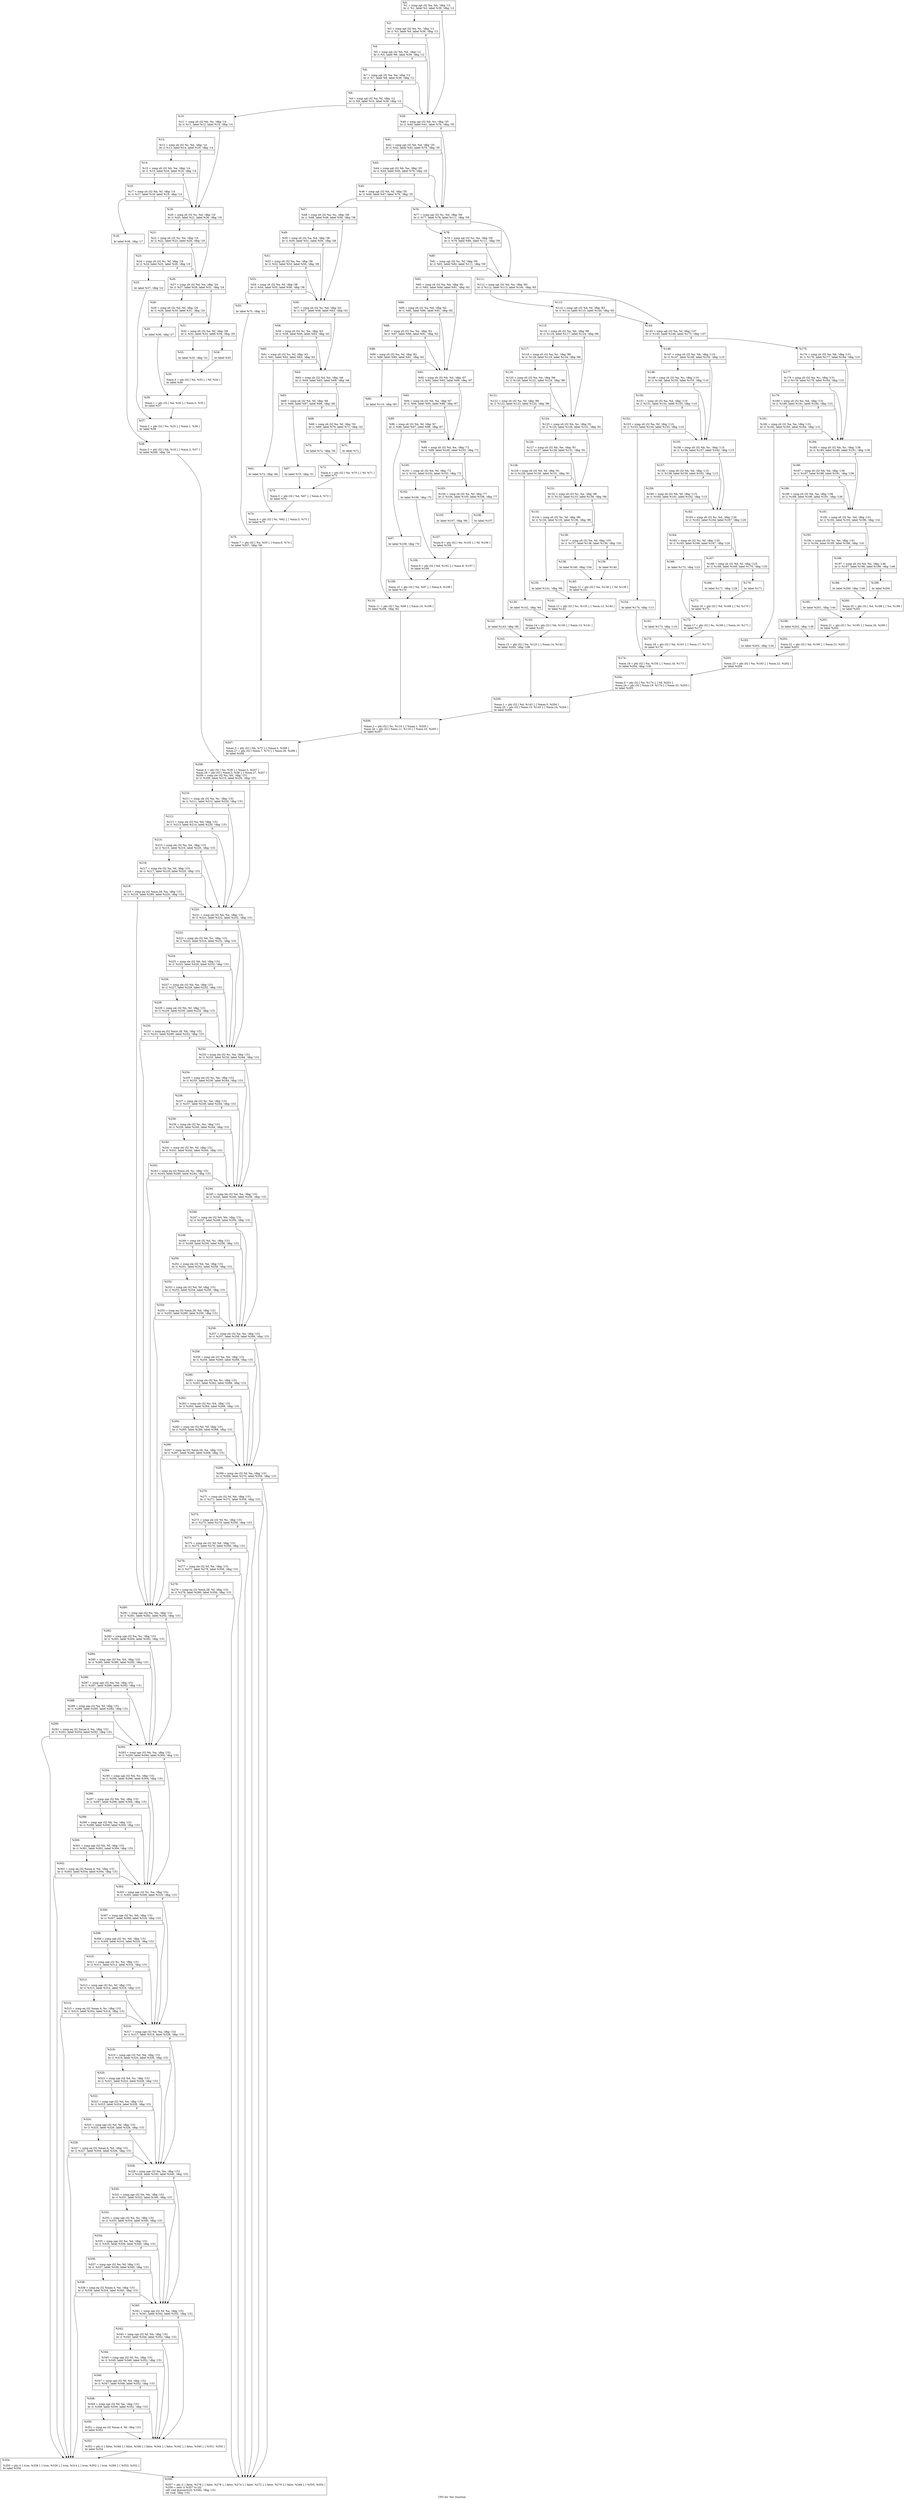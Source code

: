 digraph "CFG for 'foo' function" {
	label="CFG for 'foo' function";

	Node0x7faf7140d510 [shape=record,label="{%0:\l  %1 = icmp sgt i32 %a, %b, !dbg !12\l  br i1 %1, label %2, label %39, !dbg !12\l|{<s0>T|<s1>F}}"];
	Node0x7faf7140d510:s0 -> Node0x7faf7140ce20;
	Node0x7faf7140d510:s1 -> Node0x7faf7140ce70;
	Node0x7faf7140ce20 [shape=record,label="{%2:\l\l  %3 = icmp sgt i32 %a, %c, !dbg !12\l  br i1 %3, label %4, label %39, !dbg !12\l|{<s0>T|<s1>F}}"];
	Node0x7faf7140ce20:s0 -> Node0x7faf714088c0;
	Node0x7faf7140ce20:s1 -> Node0x7faf7140ce70;
	Node0x7faf714088c0 [shape=record,label="{%4:\l\l  %5 = icmp sgt i32 %b, %d, !dbg !12\l  br i1 %5, label %6, label %39, !dbg !12\l|{<s0>T|<s1>F}}"];
	Node0x7faf714088c0:s0 -> Node0x7faf7140cd10;
	Node0x7faf714088c0:s1 -> Node0x7faf7140ce70;
	Node0x7faf7140cd10 [shape=record,label="{%6:\l\l  %7 = icmp sgt i32 %a, %e, !dbg !12\l  br i1 %7, label %8, label %39, !dbg !12\l|{<s0>T|<s1>F}}"];
	Node0x7faf7140cd10:s0 -> Node0x7faf71408eb0;
	Node0x7faf7140cd10:s1 -> Node0x7faf7140ce70;
	Node0x7faf71408eb0 [shape=record,label="{%8:\l\l  %9 = icmp sgt i32 %a, %f, !dbg !12\l  br i1 %9, label %10, label %39, !dbg !12\l|{<s0>T|<s1>F}}"];
	Node0x7faf71408eb0:s0 -> Node0x7faf71409110;
	Node0x7faf71408eb0:s1 -> Node0x7faf7140ce70;
	Node0x7faf71409110 [shape=record,label="{%10:\l\l  %11 = icmp slt i32 %b, %c, !dbg !14\l  br i1 %11, label %12, label %19, !dbg !14\l|{<s0>T|<s1>F}}"];
	Node0x7faf71409110:s0 -> Node0x7faf714094b0;
	Node0x7faf71409110:s1 -> Node0x7faf71409540;
	Node0x7faf714094b0 [shape=record,label="{%12:\l\l  %13 = icmp slt i32 %c, %d, !dbg !14\l  br i1 %13, label %14, label %19, !dbg !14\l|{<s0>T|<s1>F}}"];
	Node0x7faf714094b0:s0 -> Node0x7faf71409900;
	Node0x7faf714094b0:s1 -> Node0x7faf71409540;
	Node0x7faf71409900 [shape=record,label="{%14:\l\l  %15 = icmp slt i32 %b, %e, !dbg !14\l  br i1 %15, label %16, label %19, !dbg !14\l|{<s0>T|<s1>F}}"];
	Node0x7faf71409900:s0 -> Node0x7faf71409ba0;
	Node0x7faf71409900:s1 -> Node0x7faf71409540;
	Node0x7faf71409ba0 [shape=record,label="{%16:\l\l  %17 = icmp slt i32 %b, %f, !dbg !14\l  br i1 %17, label %18, label %19, !dbg !14\l|{<s0>T|<s1>F}}"];
	Node0x7faf71409ba0:s0 -> Node0x7faf71409e40;
	Node0x7faf71409ba0:s1 -> Node0x7faf71409540;
	Node0x7faf71409e40 [shape=record,label="{%18:\l\l  br label %38, !dbg !17\l}"];
	Node0x7faf71409e40 -> Node0x7faf7140a070;
	Node0x7faf71409540 [shape=record,label="{%19:\l\l  %20 = icmp slt i32 %c, %d, !dbg !19\l  br i1 %20, label %21, label %26, !dbg !19\l|{<s0>T|<s1>F}}"];
	Node0x7faf71409540:s0 -> Node0x7faf7140a2e0;
	Node0x7faf71409540:s1 -> Node0x7faf7140a370;
	Node0x7faf7140a2e0 [shape=record,label="{%21:\l\l  %22 = icmp slt i32 %c, %e, !dbg !19\l  br i1 %22, label %23, label %26, !dbg !19\l|{<s0>T|<s1>F}}"];
	Node0x7faf7140a2e0:s0 -> Node0x7faf7140a610;
	Node0x7faf7140a2e0:s1 -> Node0x7faf7140a370;
	Node0x7faf7140a610 [shape=record,label="{%23:\l\l  %24 = icmp slt i32 %c, %f, !dbg !19\l  br i1 %24, label %25, label %26, !dbg !19\l|{<s0>T|<s1>F}}"];
	Node0x7faf7140a610:s0 -> Node0x7faf7140a8b0;
	Node0x7faf7140a610:s1 -> Node0x7faf7140a370;
	Node0x7faf7140a8b0 [shape=record,label="{%25:\l\l  br label %37, !dbg !22\l}"];
	Node0x7faf7140a8b0 -> Node0x7faf7140aae0;
	Node0x7faf7140a370 [shape=record,label="{%26:\l\l  %27 = icmp slt i32 %d, %e, !dbg !24\l  br i1 %27, label %28, label %31, !dbg !24\l|{<s0>T|<s1>F}}"];
	Node0x7faf7140a370:s0 -> Node0x7faf7140ad30;
	Node0x7faf7140a370:s1 -> Node0x7faf7140adc0;
	Node0x7faf7140ad30 [shape=record,label="{%28:\l\l  %29 = icmp slt i32 %d, %f, !dbg !24\l  br i1 %29, label %30, label %31, !dbg !24\l|{<s0>T|<s1>F}}"];
	Node0x7faf7140ad30:s0 -> Node0x7faf71409800;
	Node0x7faf7140ad30:s1 -> Node0x7faf7140adc0;
	Node0x7faf71409800 [shape=record,label="{%30:\l\l  br label %36, !dbg !27\l}"];
	Node0x7faf71409800 -> Node0x7faf7140b090;
	Node0x7faf7140adc0 [shape=record,label="{%31:\l\l  %32 = icmp slt i32 %e, %f, !dbg !29\l  br i1 %32, label %33, label %34, !dbg !29\l|{<s0>T|<s1>F}}"];
	Node0x7faf7140adc0:s0 -> Node0x7faf7140b300;
	Node0x7faf7140adc0:s1 -> Node0x7faf7140b390;
	Node0x7faf7140b300 [shape=record,label="{%33:\l\l  br label %35, !dbg !32\l}"];
	Node0x7faf7140b300 -> Node0x7faf7140b5c0;
	Node0x7faf7140b390 [shape=record,label="{%34:\l\l  br label %35\l}"];
	Node0x7faf7140b390 -> Node0x7faf7140b5c0;
	Node0x7faf7140b5c0 [shape=record,label="{%35:\l\l  %min.0 = phi i32 [ %e, %33 ], [ %f, %34 ]\l  br label %36\l}"];
	Node0x7faf7140b5c0 -> Node0x7faf7140b090;
	Node0x7faf7140b090 [shape=record,label="{%36:\l\l  %min.1 = phi i32 [ %d, %30 ], [ %min.0, %35 ]\l  br label %37\l}"];
	Node0x7faf7140b090 -> Node0x7faf7140aae0;
	Node0x7faf7140aae0 [shape=record,label="{%37:\l\l  %min.2 = phi i32 [ %c, %25 ], [ %min.1, %36 ]\l  br label %38\l}"];
	Node0x7faf7140aae0 -> Node0x7faf7140a070;
	Node0x7faf7140a070 [shape=record,label="{%38:\l\l  %min.3 = phi i32 [ %b, %18 ], [ %min.2, %37 ]\l  br label %208, !dbg !34\l}"];
	Node0x7faf7140a070 -> Node0x7faf7140b960;
	Node0x7faf7140ce70 [shape=record,label="{%39:\l\l  %40 = icmp sgt i32 %b, %c, !dbg !35\l  br i1 %40, label %41, label %76, !dbg !35\l|{<s0>T|<s1>F}}"];
	Node0x7faf7140ce70:s0 -> Node0x7faf7140bb90;
	Node0x7faf7140ce70:s1 -> Node0x7faf7140bbe0;
	Node0x7faf7140bb90 [shape=record,label="{%41:\l\l  %42 = icmp sgt i32 %b, %d, !dbg !35\l  br i1 %42, label %43, label %76, !dbg !35\l|{<s0>T|<s1>F}}"];
	Node0x7faf7140bb90:s0 -> Node0x7faf7140e7a0;
	Node0x7faf7140bb90:s1 -> Node0x7faf7140bbe0;
	Node0x7faf7140e7a0 [shape=record,label="{%43:\l\l  %44 = icmp sgt i32 %b, %e, !dbg !35\l  br i1 %44, label %45, label %76, !dbg !35\l|{<s0>T|<s1>F}}"];
	Node0x7faf7140e7a0:s0 -> Node0x7faf7140ea00;
	Node0x7faf7140e7a0:s1 -> Node0x7faf7140bbe0;
	Node0x7faf7140ea00 [shape=record,label="{%45:\l\l  %46 = icmp sgt i32 %b, %f, !dbg !35\l  br i1 %46, label %47, label %76, !dbg !35\l|{<s0>T|<s1>F}}"];
	Node0x7faf7140ea00:s0 -> Node0x7faf7140ec70;
	Node0x7faf7140ea00:s1 -> Node0x7faf7140bbe0;
	Node0x7faf7140ec70 [shape=record,label="{%47:\l\l  %48 = icmp slt i32 %a, %c, !dbg !38\l  br i1 %48, label %49, label %56, !dbg !38\l|{<s0>T|<s1>F}}"];
	Node0x7faf7140ec70:s0 -> Node0x7faf7140f010;
	Node0x7faf7140ec70:s1 -> Node0x7faf7140f0a0;
	Node0x7faf7140f010 [shape=record,label="{%49:\l\l  %50 = icmp slt i32 %a, %d, !dbg !38\l  br i1 %50, label %51, label %56, !dbg !38\l|{<s0>T|<s1>F}}"];
	Node0x7faf7140f010:s0 -> Node0x7faf7140f360;
	Node0x7faf7140f010:s1 -> Node0x7faf7140f0a0;
	Node0x7faf7140f360 [shape=record,label="{%51:\l\l  %52 = icmp slt i32 %a, %e, !dbg !38\l  br i1 %52, label %53, label %56, !dbg !38\l|{<s0>T|<s1>F}}"];
	Node0x7faf7140f360:s0 -> Node0x7faf7140f600;
	Node0x7faf7140f360:s1 -> Node0x7faf7140f0a0;
	Node0x7faf7140f600 [shape=record,label="{%53:\l\l  %54 = icmp slt i32 %a, %f, !dbg !38\l  br i1 %54, label %55, label %56, !dbg !38\l|{<s0>T|<s1>F}}"];
	Node0x7faf7140f600:s0 -> Node0x7faf7140f8a0;
	Node0x7faf7140f600:s1 -> Node0x7faf7140f0a0;
	Node0x7faf7140f8a0 [shape=record,label="{%55:\l\l  br label %75, !dbg !41\l}"];
	Node0x7faf7140f8a0 -> Node0x7faf7140fad0;
	Node0x7faf7140f0a0 [shape=record,label="{%56:\l\l  %57 = icmp slt i32 %c, %d, !dbg !43\l  br i1 %57, label %58, label %63, !dbg !43\l|{<s0>T|<s1>F}}"];
	Node0x7faf7140f0a0:s0 -> Node0x7faf7140fd40;
	Node0x7faf7140f0a0:s1 -> Node0x7faf7140fdd0;
	Node0x7faf7140fd40 [shape=record,label="{%58:\l\l  %59 = icmp slt i32 %c, %e, !dbg !43\l  br i1 %59, label %60, label %63, !dbg !43\l|{<s0>T|<s1>F}}"];
	Node0x7faf7140fd40:s0 -> Node0x7faf71410070;
	Node0x7faf7140fd40:s1 -> Node0x7faf7140fdd0;
	Node0x7faf71410070 [shape=record,label="{%60:\l\l  %61 = icmp slt i32 %c, %f, !dbg !43\l  br i1 %61, label %62, label %63, !dbg !43\l|{<s0>T|<s1>F}}"];
	Node0x7faf71410070:s0 -> Node0x7faf71410310;
	Node0x7faf71410070:s1 -> Node0x7faf7140fdd0;
	Node0x7faf71410310 [shape=record,label="{%62:\l\l  br label %74, !dbg !46\l}"];
	Node0x7faf71410310 -> Node0x7faf71410540;
	Node0x7faf7140fdd0 [shape=record,label="{%63:\l\l  %64 = icmp slt i32 %d, %e, !dbg !48\l  br i1 %64, label %65, label %68, !dbg !48\l|{<s0>T|<s1>F}}"];
	Node0x7faf7140fdd0:s0 -> Node0x7faf71410790;
	Node0x7faf7140fdd0:s1 -> Node0x7faf71410820;
	Node0x7faf71410790 [shape=record,label="{%65:\l\l  %66 = icmp slt i32 %d, %f, !dbg !48\l  br i1 %66, label %67, label %68, !dbg !48\l|{<s0>T|<s1>F}}"];
	Node0x7faf71410790:s0 -> Node0x7faf71410ac0;
	Node0x7faf71410790:s1 -> Node0x7faf71410820;
	Node0x7faf71410ac0 [shape=record,label="{%67:\l\l  br label %73, !dbg !51\l}"];
	Node0x7faf71410ac0 -> Node0x7faf71410cf0;
	Node0x7faf71410820 [shape=record,label="{%68:\l\l  %69 = icmp slt i32 %e, %f, !dbg !53\l  br i1 %69, label %70, label %71, !dbg !53\l|{<s0>T|<s1>F}}"];
	Node0x7faf71410820:s0 -> Node0x7faf71410f60;
	Node0x7faf71410820:s1 -> Node0x7faf71410ff0;
	Node0x7faf71410f60 [shape=record,label="{%70:\l\l  br label %72, !dbg !56\l}"];
	Node0x7faf71410f60 -> Node0x7faf71411220;
	Node0x7faf71410ff0 [shape=record,label="{%71:\l\l  br label %72\l}"];
	Node0x7faf71410ff0 -> Node0x7faf71411220;
	Node0x7faf71411220 [shape=record,label="{%72:\l\l  %min.4 = phi i32 [ %e, %70 ], [ %f, %71 ]\l  br label %73\l}"];
	Node0x7faf71411220 -> Node0x7faf71410cf0;
	Node0x7faf71410cf0 [shape=record,label="{%73:\l\l  %min.5 = phi i32 [ %d, %67 ], [ %min.4, %72 ]\l  br label %74\l}"];
	Node0x7faf71410cf0 -> Node0x7faf71410540;
	Node0x7faf71410540 [shape=record,label="{%74:\l\l  %min.6 = phi i32 [ %c, %62 ], [ %min.5, %73 ]\l  br label %75\l}"];
	Node0x7faf71410540 -> Node0x7faf7140fad0;
	Node0x7faf7140fad0 [shape=record,label="{%75:\l\l  %min.7 = phi i32 [ %a, %55 ], [ %min.6, %74 ]\l  br label %207, !dbg !58\l}"];
	Node0x7faf7140fad0 -> Node0x7faf714115c0;
	Node0x7faf7140bbe0 [shape=record,label="{%76:\l\l  %77 = icmp sgt i32 %c, %d, !dbg !59\l  br i1 %77, label %78, label %111, !dbg !59\l|{<s0>T|<s1>F}}"];
	Node0x7faf7140bbe0:s0 -> Node0x7faf714117f0;
	Node0x7faf7140bbe0:s1 -> Node0x7faf71411840;
	Node0x7faf714117f0 [shape=record,label="{%78:\l\l  %79 = icmp sgt i32 %c, %e, !dbg !59\l  br i1 %79, label %80, label %111, !dbg !59\l|{<s0>T|<s1>F}}"];
	Node0x7faf714117f0:s0 -> Node0x7faf71411aa0;
	Node0x7faf714117f0:s1 -> Node0x7faf71411840;
	Node0x7faf71411aa0 [shape=record,label="{%80:\l\l  %81 = icmp sgt i32 %c, %f, !dbg !59\l  br i1 %81, label %82, label %111, !dbg !59\l|{<s0>T|<s1>F}}"];
	Node0x7faf71411aa0:s0 -> Node0x7faf71411d00;
	Node0x7faf71411aa0:s1 -> Node0x7faf71411840;
	Node0x7faf71411d00 [shape=record,label="{%82:\l\l  %83 = icmp slt i32 %a, %b, !dbg !62\l  br i1 %83, label %84, label %91, !dbg !62\l|{<s0>T|<s1>F}}"];
	Node0x7faf71411d00:s0 -> Node0x7faf714120a0;
	Node0x7faf71411d00:s1 -> Node0x7faf71412130;
	Node0x7faf714120a0 [shape=record,label="{%84:\l\l  %85 = icmp slt i32 %a, %d, !dbg !62\l  br i1 %85, label %86, label %91, !dbg !62\l|{<s0>T|<s1>F}}"];
	Node0x7faf714120a0:s0 -> Node0x7faf714123e0;
	Node0x7faf714120a0:s1 -> Node0x7faf71412130;
	Node0x7faf714123e0 [shape=record,label="{%86:\l\l  %87 = icmp slt i32 %a, %e, !dbg !62\l  br i1 %87, label %88, label %91, !dbg !62\l|{<s0>T|<s1>F}}"];
	Node0x7faf714123e0:s0 -> Node0x7faf71412680;
	Node0x7faf714123e0:s1 -> Node0x7faf71412130;
	Node0x7faf71412680 [shape=record,label="{%88:\l\l  %89 = icmp slt i32 %a, %f, !dbg !62\l  br i1 %89, label %90, label %91, !dbg !62\l|{<s0>T|<s1>F}}"];
	Node0x7faf71412680:s0 -> Node0x7faf71412920;
	Node0x7faf71412680:s1 -> Node0x7faf71412130;
	Node0x7faf71412920 [shape=record,label="{%90:\l\l  br label %110, !dbg !65\l}"];
	Node0x7faf71412920 -> Node0x7faf71412b50;
	Node0x7faf71412130 [shape=record,label="{%91:\l\l  %92 = icmp slt i32 %b, %d, !dbg !67\l  br i1 %92, label %93, label %98, !dbg !67\l|{<s0>T|<s1>F}}"];
	Node0x7faf71412130:s0 -> Node0x7faf71412dc0;
	Node0x7faf71412130:s1 -> Node0x7faf71412e50;
	Node0x7faf71412dc0 [shape=record,label="{%93:\l\l  %94 = icmp slt i32 %b, %e, !dbg !67\l  br i1 %94, label %95, label %98, !dbg !67\l|{<s0>T|<s1>F}}"];
	Node0x7faf71412dc0:s0 -> Node0x7faf714130f0;
	Node0x7faf71412dc0:s1 -> Node0x7faf71412e50;
	Node0x7faf714130f0 [shape=record,label="{%95:\l\l  %96 = icmp slt i32 %b, %f, !dbg !67\l  br i1 %96, label %97, label %98, !dbg !67\l|{<s0>T|<s1>F}}"];
	Node0x7faf714130f0:s0 -> Node0x7faf71413390;
	Node0x7faf714130f0:s1 -> Node0x7faf71412e50;
	Node0x7faf71413390 [shape=record,label="{%97:\l\l  br label %109, !dbg !70\l}"];
	Node0x7faf71413390 -> Node0x7faf714135c0;
	Node0x7faf71412e50 [shape=record,label="{%98:\l\l  %99 = icmp slt i32 %d, %e, !dbg !72\l  br i1 %99, label %100, label %103, !dbg !72\l|{<s0>T|<s1>F}}"];
	Node0x7faf71412e50:s0 -> Node0x7faf71413810;
	Node0x7faf71412e50:s1 -> Node0x7faf714138a0;
	Node0x7faf71413810 [shape=record,label="{%100:\l\l  %101 = icmp slt i32 %d, %f, !dbg !72\l  br i1 %101, label %102, label %103, !dbg !72\l|{<s0>T|<s1>F}}"];
	Node0x7faf71413810:s0 -> Node0x7faf71413b40;
	Node0x7faf71413810:s1 -> Node0x7faf714138a0;
	Node0x7faf71413b40 [shape=record,label="{%102:\l\l  br label %108, !dbg !75\l}"];
	Node0x7faf71413b40 -> Node0x7faf71413d70;
	Node0x7faf714138a0 [shape=record,label="{%103:\l\l  %104 = icmp slt i32 %e, %f, !dbg !77\l  br i1 %104, label %105, label %106, !dbg !77\l|{<s0>T|<s1>F}}"];
	Node0x7faf714138a0:s0 -> Node0x7faf71413fe0;
	Node0x7faf714138a0:s1 -> Node0x7faf71414070;
	Node0x7faf71413fe0 [shape=record,label="{%105:\l\l  br label %107, !dbg !80\l}"];
	Node0x7faf71413fe0 -> Node0x7faf714142a0;
	Node0x7faf71414070 [shape=record,label="{%106:\l\l  br label %107\l}"];
	Node0x7faf71414070 -> Node0x7faf714142a0;
	Node0x7faf714142a0 [shape=record,label="{%107:\l\l  %min.8 = phi i32 [ %e, %105 ], [ %f, %106 ]\l  br label %108\l}"];
	Node0x7faf714142a0 -> Node0x7faf71413d70;
	Node0x7faf71413d70 [shape=record,label="{%108:\l\l  %min.9 = phi i32 [ %d, %102 ], [ %min.8, %107 ]\l  br label %109\l}"];
	Node0x7faf71413d70 -> Node0x7faf714135c0;
	Node0x7faf714135c0 [shape=record,label="{%109:\l\l  %min.10 = phi i32 [ %b, %97 ], [ %min.9, %108 ]\l  br label %110\l}"];
	Node0x7faf714135c0 -> Node0x7faf71412b50;
	Node0x7faf71412b50 [shape=record,label="{%110:\l\l  %min.11 = phi i32 [ %a, %90 ], [ %min.10, %109 ]\l  br label %206, !dbg !82\l}"];
	Node0x7faf71412b50 -> Node0x7faf71414640;
	Node0x7faf71411840 [shape=record,label="{%111:\l\l  %112 = icmp sgt i32 %d, %e, !dbg !83\l  br i1 %112, label %113, label %144, !dbg !83\l|{<s0>T|<s1>F}}"];
	Node0x7faf71411840:s0 -> Node0x7faf71414870;
	Node0x7faf71411840:s1 -> Node0x7faf714148c0;
	Node0x7faf71414870 [shape=record,label="{%113:\l\l  %114 = icmp sgt i32 %d, %f, !dbg !83\l  br i1 %114, label %115, label %144, !dbg !83\l|{<s0>T|<s1>F}}"];
	Node0x7faf71414870:s0 -> Node0x7faf71414b20;
	Node0x7faf71414870:s1 -> Node0x7faf714148c0;
	Node0x7faf71414b20 [shape=record,label="{%115:\l\l  %116 = icmp slt i32 %a, %b, !dbg !86\l  br i1 %116, label %117, label %124, !dbg !86\l|{<s0>T|<s1>F}}"];
	Node0x7faf71414b20:s0 -> Node0x7faf71414e80;
	Node0x7faf71414b20:s1 -> Node0x7faf71414f10;
	Node0x7faf71414e80 [shape=record,label="{%117:\l\l  %118 = icmp slt i32 %a, %c, !dbg !86\l  br i1 %118, label %119, label %124, !dbg !86\l|{<s0>T|<s1>F}}"];
	Node0x7faf71414e80:s0 -> Node0x7faf714151c0;
	Node0x7faf71414e80:s1 -> Node0x7faf71414f10;
	Node0x7faf714151c0 [shape=record,label="{%119:\l\l  %120 = icmp slt i32 %a, %e, !dbg !86\l  br i1 %120, label %121, label %124, !dbg !86\l|{<s0>T|<s1>F}}"];
	Node0x7faf714151c0:s0 -> Node0x7faf71415460;
	Node0x7faf714151c0:s1 -> Node0x7faf71414f10;
	Node0x7faf71415460 [shape=record,label="{%121:\l\l  %122 = icmp slt i32 %a, %f, !dbg !86\l  br i1 %122, label %123, label %124, !dbg !86\l|{<s0>T|<s1>F}}"];
	Node0x7faf71415460:s0 -> Node0x7faf71415700;
	Node0x7faf71415460:s1 -> Node0x7faf71414f10;
	Node0x7faf71415700 [shape=record,label="{%123:\l\l  br label %143, !dbg !89\l}"];
	Node0x7faf71415700 -> Node0x7faf71415930;
	Node0x7faf71414f10 [shape=record,label="{%124:\l\l  %125 = icmp slt i32 %b, %c, !dbg !91\l  br i1 %125, label %126, label %131, !dbg !91\l|{<s0>T|<s1>F}}"];
	Node0x7faf71414f10:s0 -> Node0x7faf71415ba0;
	Node0x7faf71414f10:s1 -> Node0x7faf71415c30;
	Node0x7faf71415ba0 [shape=record,label="{%126:\l\l  %127 = icmp slt i32 %b, %e, !dbg !91\l  br i1 %127, label %128, label %131, !dbg !91\l|{<s0>T|<s1>F}}"];
	Node0x7faf71415ba0:s0 -> Node0x7faf71415ed0;
	Node0x7faf71415ba0:s1 -> Node0x7faf71415c30;
	Node0x7faf71415ed0 [shape=record,label="{%128:\l\l  %129 = icmp slt i32 %b, %f, !dbg !91\l  br i1 %129, label %130, label %131, !dbg !91\l|{<s0>T|<s1>F}}"];
	Node0x7faf71415ed0:s0 -> Node0x7faf71416170;
	Node0x7faf71415ed0:s1 -> Node0x7faf71415c30;
	Node0x7faf71416170 [shape=record,label="{%130:\l\l  br label %142, !dbg !94\l}"];
	Node0x7faf71416170 -> Node0x7faf714163a0;
	Node0x7faf71415c30 [shape=record,label="{%131:\l\l  %132 = icmp slt i32 %c, %e, !dbg !96\l  br i1 %132, label %133, label %136, !dbg !96\l|{<s0>T|<s1>F}}"];
	Node0x7faf71415c30:s0 -> Node0x7faf714165f0;
	Node0x7faf71415c30:s1 -> Node0x7faf71416680;
	Node0x7faf714165f0 [shape=record,label="{%133:\l\l  %134 = icmp slt i32 %c, %f, !dbg !96\l  br i1 %134, label %135, label %136, !dbg !96\l|{<s0>T|<s1>F}}"];
	Node0x7faf714165f0:s0 -> Node0x7faf71416920;
	Node0x7faf714165f0:s1 -> Node0x7faf71416680;
	Node0x7faf71416920 [shape=record,label="{%135:\l\l  br label %141, !dbg !99\l}"];
	Node0x7faf71416920 -> Node0x7faf71416b50;
	Node0x7faf71416680 [shape=record,label="{%136:\l\l  %137 = icmp slt i32 %e, %f, !dbg !101\l  br i1 %137, label %138, label %139, !dbg !101\l|{<s0>T|<s1>F}}"];
	Node0x7faf71416680:s0 -> Node0x7faf71416dc0;
	Node0x7faf71416680:s1 -> Node0x7faf71416e50;
	Node0x7faf71416dc0 [shape=record,label="{%138:\l\l  br label %140, !dbg !104\l}"];
	Node0x7faf71416dc0 -> Node0x7faf71417080;
	Node0x7faf71416e50 [shape=record,label="{%139:\l\l  br label %140\l}"];
	Node0x7faf71416e50 -> Node0x7faf71417080;
	Node0x7faf71417080 [shape=record,label="{%140:\l\l  %min.12 = phi i32 [ %e, %138 ], [ %f, %139 ]\l  br label %141\l}"];
	Node0x7faf71417080 -> Node0x7faf71416b50;
	Node0x7faf71416b50 [shape=record,label="{%141:\l\l  %min.13 = phi i32 [ %c, %135 ], [ %min.12, %140 ]\l  br label %142\l}"];
	Node0x7faf71416b50 -> Node0x7faf714163a0;
	Node0x7faf714163a0 [shape=record,label="{%142:\l\l  %min.14 = phi i32 [ %b, %130 ], [ %min.13, %141 ]\l  br label %143\l}"];
	Node0x7faf714163a0 -> Node0x7faf71415930;
	Node0x7faf71415930 [shape=record,label="{%143:\l\l  %min.15 = phi i32 [ %a, %123 ], [ %min.14, %142 ]\l  br label %205, !dbg !106\l}"];
	Node0x7faf71415930 -> Node0x7faf71417420;
	Node0x7faf714148c0 [shape=record,label="{%144:\l\l  %145 = icmp sgt i32 %e, %f, !dbg !107\l  br i1 %145, label %146, label %175, !dbg !107\l|{<s0>T|<s1>F}}"];
	Node0x7faf714148c0:s0 -> Node0x7faf71417650;
	Node0x7faf714148c0:s1 -> Node0x7faf714176a0;
	Node0x7faf71417650 [shape=record,label="{%146:\l\l  %147 = icmp slt i32 %a, %b, !dbg !110\l  br i1 %147, label %148, label %155, !dbg !110\l|{<s0>T|<s1>F}}"];
	Node0x7faf71417650:s0 -> Node0x7faf71417a00;
	Node0x7faf71417650:s1 -> Node0x7faf71417a50;
	Node0x7faf71417a00 [shape=record,label="{%148:\l\l  %149 = icmp slt i32 %a, %c, !dbg !110\l  br i1 %149, label %150, label %155, !dbg !110\l|{<s0>T|<s1>F}}"];
	Node0x7faf71417a00:s0 -> Node0x7faf71417d00;
	Node0x7faf71417a00:s1 -> Node0x7faf71417a50;
	Node0x7faf71417d00 [shape=record,label="{%150:\l\l  %151 = icmp slt i32 %a, %d, !dbg !110\l  br i1 %151, label %152, label %155, !dbg !110\l|{<s0>T|<s1>F}}"];
	Node0x7faf71417d00:s0 -> Node0x7faf71417fa0;
	Node0x7faf71417d00:s1 -> Node0x7faf71417a50;
	Node0x7faf71417fa0 [shape=record,label="{%152:\l\l  %153 = icmp slt i32 %a, %f, !dbg !110\l  br i1 %153, label %154, label %155, !dbg !110\l|{<s0>T|<s1>F}}"];
	Node0x7faf71417fa0:s0 -> Node0x7faf71418240;
	Node0x7faf71417fa0:s1 -> Node0x7faf71417a50;
	Node0x7faf71418240 [shape=record,label="{%154:\l\l  br label %174, !dbg !113\l}"];
	Node0x7faf71418240 -> Node0x7faf71418470;
	Node0x7faf71417a50 [shape=record,label="{%155:\l\l  %156 = icmp slt i32 %b, %c, !dbg !115\l  br i1 %156, label %157, label %162, !dbg !115\l|{<s0>T|<s1>F}}"];
	Node0x7faf71417a50:s0 -> Node0x7faf714186e0;
	Node0x7faf71417a50:s1 -> Node0x7faf71418770;
	Node0x7faf714186e0 [shape=record,label="{%157:\l\l  %158 = icmp slt i32 %b, %d, !dbg !115\l  br i1 %158, label %159, label %162, !dbg !115\l|{<s0>T|<s1>F}}"];
	Node0x7faf714186e0:s0 -> Node0x7faf71418a10;
	Node0x7faf714186e0:s1 -> Node0x7faf71418770;
	Node0x7faf71418a10 [shape=record,label="{%159:\l\l  %160 = icmp slt i32 %b, %f, !dbg !115\l  br i1 %160, label %161, label %162, !dbg !115\l|{<s0>T|<s1>F}}"];
	Node0x7faf71418a10:s0 -> Node0x7faf71418cb0;
	Node0x7faf71418a10:s1 -> Node0x7faf71418770;
	Node0x7faf71418cb0 [shape=record,label="{%161:\l\l  br label %173, !dbg !118\l}"];
	Node0x7faf71418cb0 -> Node0x7faf71418ee0;
	Node0x7faf71418770 [shape=record,label="{%162:\l\l  %163 = icmp slt i32 %c, %d, !dbg !120\l  br i1 %163, label %164, label %167, !dbg !120\l|{<s0>T|<s1>F}}"];
	Node0x7faf71418770:s0 -> Node0x7faf71419130;
	Node0x7faf71418770:s1 -> Node0x7faf714191c0;
	Node0x7faf71419130 [shape=record,label="{%164:\l\l  %165 = icmp slt i32 %c, %f, !dbg !120\l  br i1 %165, label %166, label %167, !dbg !120\l|{<s0>T|<s1>F}}"];
	Node0x7faf71419130:s0 -> Node0x7faf71419460;
	Node0x7faf71419130:s1 -> Node0x7faf714191c0;
	Node0x7faf71419460 [shape=record,label="{%166:\l\l  br label %172, !dbg !123\l}"];
	Node0x7faf71419460 -> Node0x7faf71419690;
	Node0x7faf714191c0 [shape=record,label="{%167:\l\l  %168 = icmp slt i32 %d, %f, !dbg !125\l  br i1 %168, label %169, label %170, !dbg !125\l|{<s0>T|<s1>F}}"];
	Node0x7faf714191c0:s0 -> Node0x7faf71419900;
	Node0x7faf714191c0:s1 -> Node0x7faf71419990;
	Node0x7faf71419900 [shape=record,label="{%169:\l\l  br label %171, !dbg !128\l}"];
	Node0x7faf71419900 -> Node0x7faf71419bc0;
	Node0x7faf71419990 [shape=record,label="{%170:\l\l  br label %171\l}"];
	Node0x7faf71419990 -> Node0x7faf71419bc0;
	Node0x7faf71419bc0 [shape=record,label="{%171:\l\l  %min.16 = phi i32 [ %d, %169 ], [ %f, %170 ]\l  br label %172\l}"];
	Node0x7faf71419bc0 -> Node0x7faf71419690;
	Node0x7faf71419690 [shape=record,label="{%172:\l\l  %min.17 = phi i32 [ %c, %166 ], [ %min.16, %171 ]\l  br label %173\l}"];
	Node0x7faf71419690 -> Node0x7faf71418ee0;
	Node0x7faf71418ee0 [shape=record,label="{%173:\l\l  %min.18 = phi i32 [ %b, %161 ], [ %min.17, %172 ]\l  br label %174\l}"];
	Node0x7faf71418ee0 -> Node0x7faf71418470;
	Node0x7faf71418470 [shape=record,label="{%174:\l\l  %min.19 = phi i32 [ %a, %154 ], [ %min.18, %173 ]\l  br label %204, !dbg !130\l}"];
	Node0x7faf71418470 -> Node0x7faf71419f60;
	Node0x7faf714176a0 [shape=record,label="{%175:\l\l  %176 = icmp slt i32 %a, %b, !dbg !131\l  br i1 %176, label %177, label %184, !dbg !131\l|{<s0>T|<s1>F}}"];
	Node0x7faf714176a0:s0 -> Node0x7faf7141a290;
	Node0x7faf714176a0:s1 -> Node0x7faf7141a2e0;
	Node0x7faf7141a290 [shape=record,label="{%177:\l\l  %178 = icmp slt i32 %a, %c, !dbg !131\l  br i1 %178, label %179, label %184, !dbg !131\l|{<s0>T|<s1>F}}"];
	Node0x7faf7141a290:s0 -> Node0x7faf7141a540;
	Node0x7faf7141a290:s1 -> Node0x7faf7141a2e0;
	Node0x7faf7141a540 [shape=record,label="{%179:\l\l  %180 = icmp slt i32 %a, %d, !dbg !131\l  br i1 %180, label %181, label %184, !dbg !131\l|{<s0>T|<s1>F}}"];
	Node0x7faf7141a540:s0 -> Node0x7faf7141a7b0;
	Node0x7faf7141a540:s1 -> Node0x7faf7141a2e0;
	Node0x7faf7141a7b0 [shape=record,label="{%181:\l\l  %182 = icmp slt i32 %a, %e, !dbg !131\l  br i1 %182, label %183, label %184, !dbg !131\l|{<s0>T|<s1>F}}"];
	Node0x7faf7141a7b0:s0 -> Node0x7faf7141aa50;
	Node0x7faf7141a7b0:s1 -> Node0x7faf7141a2e0;
	Node0x7faf7141aa50 [shape=record,label="{%183:\l\l  br label %203, !dbg !134\l}"];
	Node0x7faf7141aa50 -> Node0x7faf7141ac80;
	Node0x7faf7141a2e0 [shape=record,label="{%184:\l\l  %185 = icmp slt i32 %b, %c, !dbg !136\l  br i1 %185, label %186, label %191, !dbg !136\l|{<s0>T|<s1>F}}"];
	Node0x7faf7141a2e0:s0 -> Node0x7faf7141aef0;
	Node0x7faf7141a2e0:s1 -> Node0x7faf7141af80;
	Node0x7faf7141aef0 [shape=record,label="{%186:\l\l  %187 = icmp slt i32 %b, %d, !dbg !136\l  br i1 %187, label %188, label %191, !dbg !136\l|{<s0>T|<s1>F}}"];
	Node0x7faf7141aef0:s0 -> Node0x7faf7141b220;
	Node0x7faf7141aef0:s1 -> Node0x7faf7141af80;
	Node0x7faf7141b220 [shape=record,label="{%188:\l\l  %189 = icmp slt i32 %b, %e, !dbg !136\l  br i1 %189, label %190, label %191, !dbg !136\l|{<s0>T|<s1>F}}"];
	Node0x7faf7141b220:s0 -> Node0x7faf7141b4c0;
	Node0x7faf7141b220:s1 -> Node0x7faf7141af80;
	Node0x7faf7141b4c0 [shape=record,label="{%190:\l\l  br label %202, !dbg !139\l}"];
	Node0x7faf7141b4c0 -> Node0x7faf7141b6f0;
	Node0x7faf7141af80 [shape=record,label="{%191:\l\l  %192 = icmp slt i32 %c, %d, !dbg !141\l  br i1 %192, label %193, label %196, !dbg !141\l|{<s0>T|<s1>F}}"];
	Node0x7faf7141af80:s0 -> Node0x7faf7141b940;
	Node0x7faf7141af80:s1 -> Node0x7faf7141b9d0;
	Node0x7faf7141b940 [shape=record,label="{%193:\l\l  %194 = icmp slt i32 %c, %e, !dbg !141\l  br i1 %194, label %195, label %196, !dbg !141\l|{<s0>T|<s1>F}}"];
	Node0x7faf7141b940:s0 -> Node0x7faf7141bc70;
	Node0x7faf7141b940:s1 -> Node0x7faf7141b9d0;
	Node0x7faf7141bc70 [shape=record,label="{%195:\l\l  br label %201, !dbg !144\l}"];
	Node0x7faf7141bc70 -> Node0x7faf7141bea0;
	Node0x7faf7141b9d0 [shape=record,label="{%196:\l\l  %197 = icmp slt i32 %d, %e, !dbg !146\l  br i1 %197, label %198, label %199, !dbg !146\l|{<s0>T|<s1>F}}"];
	Node0x7faf7141b9d0:s0 -> Node0x7faf7141c110;
	Node0x7faf7141b9d0:s1 -> Node0x7faf7141c1a0;
	Node0x7faf7141c110 [shape=record,label="{%198:\l\l  br label %200, !dbg !149\l}"];
	Node0x7faf7141c110 -> Node0x7faf7141c3d0;
	Node0x7faf7141c1a0 [shape=record,label="{%199:\l\l  br label %200\l}"];
	Node0x7faf7141c1a0 -> Node0x7faf7141c3d0;
	Node0x7faf7141c3d0 [shape=record,label="{%200:\l\l  %min.20 = phi i32 [ %d, %198 ], [ %e, %199 ]\l  br label %201\l}"];
	Node0x7faf7141c3d0 -> Node0x7faf7141bea0;
	Node0x7faf7141bea0 [shape=record,label="{%201:\l\l  %min.21 = phi i32 [ %c, %195 ], [ %min.20, %200 ]\l  br label %202\l}"];
	Node0x7faf7141bea0 -> Node0x7faf7141b6f0;
	Node0x7faf7141b6f0 [shape=record,label="{%202:\l\l  %min.22 = phi i32 [ %b, %190 ], [ %min.21, %201 ]\l  br label %203\l}"];
	Node0x7faf7141b6f0 -> Node0x7faf7141ac80;
	Node0x7faf7141ac80 [shape=record,label="{%203:\l\l  %min.23 = phi i32 [ %a, %183 ], [ %min.22, %202 ]\l  br label %204\l}"];
	Node0x7faf7141ac80 -> Node0x7faf71419f60;
	Node0x7faf71419f60 [shape=record,label="{%204:\l\l  %max.0 = phi i32 [ %e, %174 ], [ %f, %203 ]\l  %min.24 = phi i32 [ %min.19, %174 ], [ %min.23, %203 ]\l  br label %205\l}"];
	Node0x7faf71419f60 -> Node0x7faf71417420;
	Node0x7faf71417420 [shape=record,label="{%205:\l\l  %max.1 = phi i32 [ %d, %143 ], [ %max.0, %204 ]\l  %min.25 = phi i32 [ %min.15, %143 ], [ %min.24, %204 ]\l  br label %206\l}"];
	Node0x7faf71417420 -> Node0x7faf71414640;
	Node0x7faf71414640 [shape=record,label="{%206:\l\l  %max.2 = phi i32 [ %c, %110 ], [ %max.1, %205 ]\l  %min.26 = phi i32 [ %min.11, %110 ], [ %min.25, %205 ]\l  br label %207\l}"];
	Node0x7faf71414640 -> Node0x7faf714115c0;
	Node0x7faf714115c0 [shape=record,label="{%207:\l\l  %max.3 = phi i32 [ %b, %75 ], [ %max.2, %206 ]\l  %min.27 = phi i32 [ %min.7, %75 ], [ %min.26, %206 ]\l  br label %208\l}"];
	Node0x7faf714115c0 -> Node0x7faf7140b960;
	Node0x7faf7140b960 [shape=record,label="{%208:\l\l  %max.4 = phi i32 [ %a, %38 ], [ %max.3, %207 ]\l  %min.28 = phi i32 [ %min.3, %38 ], [ %min.27, %207 ]\l  %209 = icmp sle i32 %a, %b, !dbg !151\l  br i1 %209, label %210, label %220, !dbg !151\l|{<s0>T|<s1>F}}"];
	Node0x7faf7140b960:s0 -> Node0x7faf7141cb10;
	Node0x7faf7140b960:s1 -> Node0x7faf7141cb60;
	Node0x7faf7141cb10 [shape=record,label="{%210:\l\l  %211 = icmp sle i32 %a, %c, !dbg !151\l  br i1 %211, label %212, label %220, !dbg !151\l|{<s0>T|<s1>F}}"];
	Node0x7faf7141cb10:s0 -> Node0x7faf7141cdc0;
	Node0x7faf7141cb10:s1 -> Node0x7faf7141cb60;
	Node0x7faf7141cdc0 [shape=record,label="{%212:\l\l  %213 = icmp sle i32 %a, %d, !dbg !151\l  br i1 %213, label %214, label %220, !dbg !151\l|{<s0>T|<s1>F}}"];
	Node0x7faf7141cdc0:s0 -> Node0x7faf7141d020;
	Node0x7faf7141cdc0:s1 -> Node0x7faf7141cb60;
	Node0x7faf7141d020 [shape=record,label="{%214:\l\l  %215 = icmp sle i32 %a, %e, !dbg !151\l  br i1 %215, label %216, label %220, !dbg !151\l|{<s0>T|<s1>F}}"];
	Node0x7faf7141d020:s0 -> Node0x7faf7141d280;
	Node0x7faf7141d020:s1 -> Node0x7faf7141cb60;
	Node0x7faf7141d280 [shape=record,label="{%216:\l\l  %217 = icmp sle i32 %a, %f, !dbg !151\l  br i1 %217, label %218, label %220, !dbg !151\l|{<s0>T|<s1>F}}"];
	Node0x7faf7141d280:s0 -> Node0x7faf7141d4e0;
	Node0x7faf7141d280:s1 -> Node0x7faf7141cb60;
	Node0x7faf7141d4e0 [shape=record,label="{%218:\l\l  %219 = icmp eq i32 %min.28, %a, !dbg !151\l  br i1 %219, label %280, label %220, !dbg !151\l|{<s0>T|<s1>F}}"];
	Node0x7faf7141d4e0:s0 -> Node0x7faf7141d740;
	Node0x7faf7141d4e0:s1 -> Node0x7faf7141cb60;
	Node0x7faf7141cb60 [shape=record,label="{%220:\l\l  %221 = icmp sle i32 %b, %a, !dbg !151\l  br i1 %221, label %222, label %232, !dbg !151\l|{<s0>T|<s1>F}}"];
	Node0x7faf7141cb60:s0 -> Node0x7faf7141d9a0;
	Node0x7faf7141cb60:s1 -> Node0x7faf7141d9f0;
	Node0x7faf7141d9a0 [shape=record,label="{%222:\l\l  %223 = icmp sle i32 %b, %c, !dbg !151\l  br i1 %223, label %224, label %232, !dbg !151\l|{<s0>T|<s1>F}}"];
	Node0x7faf7141d9a0:s0 -> Node0x7faf7141dc70;
	Node0x7faf7141d9a0:s1 -> Node0x7faf7141d9f0;
	Node0x7faf7141dc70 [shape=record,label="{%224:\l\l  %225 = icmp sle i32 %b, %d, !dbg !151\l  br i1 %225, label %226, label %232, !dbg !151\l|{<s0>T|<s1>F}}"];
	Node0x7faf7141dc70:s0 -> Node0x7faf7141df10;
	Node0x7faf7141dc70:s1 -> Node0x7faf7141d9f0;
	Node0x7faf7141df10 [shape=record,label="{%226:\l\l  %227 = icmp sle i32 %b, %e, !dbg !151\l  br i1 %227, label %228, label %232, !dbg !151\l|{<s0>T|<s1>F}}"];
	Node0x7faf7141df10:s0 -> Node0x7faf7141e1b0;
	Node0x7faf7141df10:s1 -> Node0x7faf7141d9f0;
	Node0x7faf7141e1b0 [shape=record,label="{%228:\l\l  %229 = icmp sle i32 %b, %f, !dbg !151\l  br i1 %229, label %230, label %232, !dbg !151\l|{<s0>T|<s1>F}}"];
	Node0x7faf7141e1b0:s0 -> Node0x7faf7141e450;
	Node0x7faf7141e1b0:s1 -> Node0x7faf7141d9f0;
	Node0x7faf7141e450 [shape=record,label="{%230:\l\l  %231 = icmp eq i32 %min.28, %b, !dbg !151\l  br i1 %231, label %280, label %232, !dbg !151\l|{<s0>T|<s1>F}}"];
	Node0x7faf7141e450:s0 -> Node0x7faf7141d740;
	Node0x7faf7141e450:s1 -> Node0x7faf7141d9f0;
	Node0x7faf7141d9f0 [shape=record,label="{%232:\l\l  %233 = icmp sle i32 %c, %a, !dbg !151\l  br i1 %233, label %234, label %244, !dbg !151\l|{<s0>T|<s1>F}}"];
	Node0x7faf7141d9f0:s0 -> Node0x7faf7141e900;
	Node0x7faf7141d9f0:s1 -> Node0x7faf7141e990;
	Node0x7faf7141e900 [shape=record,label="{%234:\l\l  %235 = icmp sle i32 %c, %b, !dbg !151\l  br i1 %235, label %236, label %244, !dbg !151\l|{<s0>T|<s1>F}}"];
	Node0x7faf7141e900:s0 -> Node0x7faf7141ec30;
	Node0x7faf7141e900:s1 -> Node0x7faf7141e990;
	Node0x7faf7141ec30 [shape=record,label="{%236:\l\l  %237 = icmp sle i32 %c, %d, !dbg !151\l  br i1 %237, label %238, label %244, !dbg !151\l|{<s0>T|<s1>F}}"];
	Node0x7faf7141ec30:s0 -> Node0x7faf7141eed0;
	Node0x7faf7141ec30:s1 -> Node0x7faf7141e990;
	Node0x7faf7141eed0 [shape=record,label="{%238:\l\l  %239 = icmp sle i32 %c, %e, !dbg !151\l  br i1 %239, label %240, label %244, !dbg !151\l|{<s0>T|<s1>F}}"];
	Node0x7faf7141eed0:s0 -> Node0x7faf7141f170;
	Node0x7faf7141eed0:s1 -> Node0x7faf7141e990;
	Node0x7faf7141f170 [shape=record,label="{%240:\l\l  %241 = icmp sle i32 %c, %f, !dbg !151\l  br i1 %241, label %242, label %244, !dbg !151\l|{<s0>T|<s1>F}}"];
	Node0x7faf7141f170:s0 -> Node0x7faf7141f410;
	Node0x7faf7141f170:s1 -> Node0x7faf7141e990;
	Node0x7faf7141f410 [shape=record,label="{%242:\l\l  %243 = icmp eq i32 %min.28, %c, !dbg !151\l  br i1 %243, label %280, label %244, !dbg !151\l|{<s0>T|<s1>F}}"];
	Node0x7faf7141f410:s0 -> Node0x7faf7141d740;
	Node0x7faf7141f410:s1 -> Node0x7faf7141e990;
	Node0x7faf7141e990 [shape=record,label="{%244:\l\l  %245 = icmp sle i32 %d, %a, !dbg !151\l  br i1 %245, label %246, label %256, !dbg !151\l|{<s0>T|<s1>F}}"];
	Node0x7faf7141e990:s0 -> Node0x7faf7141f8c0;
	Node0x7faf7141e990:s1 -> Node0x7faf7141f950;
	Node0x7faf7141f8c0 [shape=record,label="{%246:\l\l  %247 = icmp sle i32 %d, %b, !dbg !151\l  br i1 %247, label %248, label %256, !dbg !151\l|{<s0>T|<s1>F}}"];
	Node0x7faf7141f8c0:s0 -> Node0x7faf7141fbf0;
	Node0x7faf7141f8c0:s1 -> Node0x7faf7141f950;
	Node0x7faf7141fbf0 [shape=record,label="{%248:\l\l  %249 = icmp sle i32 %d, %c, !dbg !151\l  br i1 %249, label %250, label %256, !dbg !151\l|{<s0>T|<s1>F}}"];
	Node0x7faf7141fbf0:s0 -> Node0x7faf7141fe90;
	Node0x7faf7141fbf0:s1 -> Node0x7faf7141f950;
	Node0x7faf7141fe90 [shape=record,label="{%250:\l\l  %251 = icmp sle i32 %d, %e, !dbg !151\l  br i1 %251, label %252, label %256, !dbg !151\l|{<s0>T|<s1>F}}"];
	Node0x7faf7141fe90:s0 -> Node0x7faf71420130;
	Node0x7faf7141fe90:s1 -> Node0x7faf7141f950;
	Node0x7faf71420130 [shape=record,label="{%252:\l\l  %253 = icmp sle i32 %d, %f, !dbg !151\l  br i1 %253, label %254, label %256, !dbg !151\l|{<s0>T|<s1>F}}"];
	Node0x7faf71420130:s0 -> Node0x7faf714203d0;
	Node0x7faf71420130:s1 -> Node0x7faf7141f950;
	Node0x7faf714203d0 [shape=record,label="{%254:\l\l  %255 = icmp eq i32 %min.28, %d, !dbg !151\l  br i1 %255, label %280, label %256, !dbg !151\l|{<s0>T|<s1>F}}"];
	Node0x7faf714203d0:s0 -> Node0x7faf7141d740;
	Node0x7faf714203d0:s1 -> Node0x7faf7141f950;
	Node0x7faf7141f950 [shape=record,label="{%256:\l\l  %257 = icmp sle i32 %e, %a, !dbg !151\l  br i1 %257, label %258, label %268, !dbg !151\l|{<s0>T|<s1>F}}"];
	Node0x7faf7141f950:s0 -> Node0x7faf71420880;
	Node0x7faf7141f950:s1 -> Node0x7faf71420910;
	Node0x7faf71420880 [shape=record,label="{%258:\l\l  %259 = icmp sle i32 %e, %b, !dbg !151\l  br i1 %259, label %260, label %268, !dbg !151\l|{<s0>T|<s1>F}}"];
	Node0x7faf71420880:s0 -> Node0x7faf71420bb0;
	Node0x7faf71420880:s1 -> Node0x7faf71420910;
	Node0x7faf71420bb0 [shape=record,label="{%260:\l\l  %261 = icmp sle i32 %e, %c, !dbg !151\l  br i1 %261, label %262, label %268, !dbg !151\l|{<s0>T|<s1>F}}"];
	Node0x7faf71420bb0:s0 -> Node0x7faf71420e50;
	Node0x7faf71420bb0:s1 -> Node0x7faf71420910;
	Node0x7faf71420e50 [shape=record,label="{%262:\l\l  %263 = icmp sle i32 %e, %d, !dbg !151\l  br i1 %263, label %264, label %268, !dbg !151\l|{<s0>T|<s1>F}}"];
	Node0x7faf71420e50:s0 -> Node0x7faf714210f0;
	Node0x7faf71420e50:s1 -> Node0x7faf71420910;
	Node0x7faf714210f0 [shape=record,label="{%264:\l\l  %265 = icmp sle i32 %e, %f, !dbg !151\l  br i1 %265, label %266, label %268, !dbg !151\l|{<s0>T|<s1>F}}"];
	Node0x7faf714210f0:s0 -> Node0x7faf71421390;
	Node0x7faf714210f0:s1 -> Node0x7faf71420910;
	Node0x7faf71421390 [shape=record,label="{%266:\l\l  %267 = icmp eq i32 %min.28, %e, !dbg !151\l  br i1 %267, label %280, label %268, !dbg !151\l|{<s0>T|<s1>F}}"];
	Node0x7faf71421390:s0 -> Node0x7faf7141d740;
	Node0x7faf71421390:s1 -> Node0x7faf71420910;
	Node0x7faf71420910 [shape=record,label="{%268:\l\l  %269 = icmp sle i32 %f, %a, !dbg !151\l  br i1 %269, label %270, label %356, !dbg !151\l|{<s0>T|<s1>F}}"];
	Node0x7faf71420910:s0 -> Node0x7faf71421840;
	Node0x7faf71420910:s1 -> Node0x7faf714218d0;
	Node0x7faf71421840 [shape=record,label="{%270:\l\l  %271 = icmp sle i32 %f, %b, !dbg !151\l  br i1 %271, label %272, label %356, !dbg !151\l|{<s0>T|<s1>F}}"];
	Node0x7faf71421840:s0 -> Node0x7faf71421b70;
	Node0x7faf71421840:s1 -> Node0x7faf714218d0;
	Node0x7faf71421b70 [shape=record,label="{%272:\l\l  %273 = icmp sle i32 %f, %c, !dbg !151\l  br i1 %273, label %274, label %356, !dbg !151\l|{<s0>T|<s1>F}}"];
	Node0x7faf71421b70:s0 -> Node0x7faf71421e10;
	Node0x7faf71421b70:s1 -> Node0x7faf714218d0;
	Node0x7faf71421e10 [shape=record,label="{%274:\l\l  %275 = icmp sle i32 %f, %d, !dbg !151\l  br i1 %275, label %276, label %356, !dbg !151\l|{<s0>T|<s1>F}}"];
	Node0x7faf71421e10:s0 -> Node0x7faf714220b0;
	Node0x7faf71421e10:s1 -> Node0x7faf714218d0;
	Node0x7faf714220b0 [shape=record,label="{%276:\l\l  %277 = icmp sle i32 %f, %e, !dbg !151\l  br i1 %277, label %278, label %356, !dbg !151\l|{<s0>T|<s1>F}}"];
	Node0x7faf714220b0:s0 -> Node0x7faf71422350;
	Node0x7faf714220b0:s1 -> Node0x7faf714218d0;
	Node0x7faf71422350 [shape=record,label="{%278:\l\l  %279 = icmp eq i32 %min.28, %f, !dbg !151\l  br i1 %279, label %280, label %356, !dbg !151\l|{<s0>T|<s1>F}}"];
	Node0x7faf71422350:s0 -> Node0x7faf7141d740;
	Node0x7faf71422350:s1 -> Node0x7faf714218d0;
	Node0x7faf7141d740 [shape=record,label="{%280:\l\l  %281 = icmp sge i32 %a, %b, !dbg !151\l  br i1 %281, label %282, label %292, !dbg !151\l|{<s0>T|<s1>F}}"];
	Node0x7faf7141d740:s0 -> Node0x7faf71422800;
	Node0x7faf7141d740:s1 -> Node0x7faf71422890;
	Node0x7faf71422800 [shape=record,label="{%282:\l\l  %283 = icmp sge i32 %a, %c, !dbg !151\l  br i1 %283, label %284, label %292, !dbg !151\l|{<s0>T|<s1>F}}"];
	Node0x7faf71422800:s0 -> Node0x7faf71422b30;
	Node0x7faf71422800:s1 -> Node0x7faf71422890;
	Node0x7faf71422b30 [shape=record,label="{%284:\l\l  %285 = icmp sge i32 %a, %d, !dbg !151\l  br i1 %285, label %286, label %292, !dbg !151\l|{<s0>T|<s1>F}}"];
	Node0x7faf71422b30:s0 -> Node0x7faf71422dd0;
	Node0x7faf71422b30:s1 -> Node0x7faf71422890;
	Node0x7faf71422dd0 [shape=record,label="{%286:\l\l  %287 = icmp sge i32 %a, %e, !dbg !151\l  br i1 %287, label %288, label %292, !dbg !151\l|{<s0>T|<s1>F}}"];
	Node0x7faf71422dd0:s0 -> Node0x7faf71423070;
	Node0x7faf71422dd0:s1 -> Node0x7faf71422890;
	Node0x7faf71423070 [shape=record,label="{%288:\l\l  %289 = icmp sge i32 %a, %f, !dbg !151\l  br i1 %289, label %290, label %292, !dbg !151\l|{<s0>T|<s1>F}}"];
	Node0x7faf71423070:s0 -> Node0x7faf71423310;
	Node0x7faf71423070:s1 -> Node0x7faf71422890;
	Node0x7faf71423310 [shape=record,label="{%290:\l\l  %291 = icmp eq i32 %max.4, %a, !dbg !151\l  br i1 %291, label %354, label %292, !dbg !151\l|{<s0>T|<s1>F}}"];
	Node0x7faf71423310:s0 -> Node0x7faf714235b0;
	Node0x7faf71423310:s1 -> Node0x7faf71422890;
	Node0x7faf71422890 [shape=record,label="{%292:\l\l  %293 = icmp sge i32 %b, %a, !dbg !151\l  br i1 %293, label %294, label %304, !dbg !151\l|{<s0>T|<s1>F}}"];
	Node0x7faf71422890:s0 -> Node0x7faf71423850;
	Node0x7faf71422890:s1 -> Node0x7faf714238e0;
	Node0x7faf71423850 [shape=record,label="{%294:\l\l  %295 = icmp sge i32 %b, %c, !dbg !151\l  br i1 %295, label %296, label %304, !dbg !151\l|{<s0>T|<s1>F}}"];
	Node0x7faf71423850:s0 -> Node0x7faf71423b80;
	Node0x7faf71423850:s1 -> Node0x7faf714238e0;
	Node0x7faf71423b80 [shape=record,label="{%296:\l\l  %297 = icmp sge i32 %b, %d, !dbg !151\l  br i1 %297, label %298, label %304, !dbg !151\l|{<s0>T|<s1>F}}"];
	Node0x7faf71423b80:s0 -> Node0x7faf71423e20;
	Node0x7faf71423b80:s1 -> Node0x7faf714238e0;
	Node0x7faf71423e20 [shape=record,label="{%298:\l\l  %299 = icmp sge i32 %b, %e, !dbg !151\l  br i1 %299, label %300, label %304, !dbg !151\l|{<s0>T|<s1>F}}"];
	Node0x7faf71423e20:s0 -> Node0x7faf714240c0;
	Node0x7faf71423e20:s1 -> Node0x7faf714238e0;
	Node0x7faf714240c0 [shape=record,label="{%300:\l\l  %301 = icmp sge i32 %b, %f, !dbg !151\l  br i1 %301, label %302, label %304, !dbg !151\l|{<s0>T|<s1>F}}"];
	Node0x7faf714240c0:s0 -> Node0x7faf71424360;
	Node0x7faf714240c0:s1 -> Node0x7faf714238e0;
	Node0x7faf71424360 [shape=record,label="{%302:\l\l  %303 = icmp eq i32 %max.4, %b, !dbg !151\l  br i1 %303, label %354, label %304, !dbg !151\l|{<s0>T|<s1>F}}"];
	Node0x7faf71424360:s0 -> Node0x7faf714235b0;
	Node0x7faf71424360:s1 -> Node0x7faf714238e0;
	Node0x7faf714238e0 [shape=record,label="{%304:\l\l  %305 = icmp sge i32 %c, %a, !dbg !151\l  br i1 %305, label %306, label %316, !dbg !151\l|{<s0>T|<s1>F}}"];
	Node0x7faf714238e0:s0 -> Node0x7faf71424810;
	Node0x7faf714238e0:s1 -> Node0x7faf714248a0;
	Node0x7faf71424810 [shape=record,label="{%306:\l\l  %307 = icmp sge i32 %c, %b, !dbg !151\l  br i1 %307, label %308, label %316, !dbg !151\l|{<s0>T|<s1>F}}"];
	Node0x7faf71424810:s0 -> Node0x7faf71424b40;
	Node0x7faf71424810:s1 -> Node0x7faf714248a0;
	Node0x7faf71424b40 [shape=record,label="{%308:\l\l  %309 = icmp sge i32 %c, %d, !dbg !151\l  br i1 %309, label %310, label %316, !dbg !151\l|{<s0>T|<s1>F}}"];
	Node0x7faf71424b40:s0 -> Node0x7faf71424de0;
	Node0x7faf71424b40:s1 -> Node0x7faf714248a0;
	Node0x7faf71424de0 [shape=record,label="{%310:\l\l  %311 = icmp sge i32 %c, %e, !dbg !151\l  br i1 %311, label %312, label %316, !dbg !151\l|{<s0>T|<s1>F}}"];
	Node0x7faf71424de0:s0 -> Node0x7faf71425080;
	Node0x7faf71424de0:s1 -> Node0x7faf714248a0;
	Node0x7faf71425080 [shape=record,label="{%312:\l\l  %313 = icmp sge i32 %c, %f, !dbg !151\l  br i1 %313, label %314, label %316, !dbg !151\l|{<s0>T|<s1>F}}"];
	Node0x7faf71425080:s0 -> Node0x7faf71425320;
	Node0x7faf71425080:s1 -> Node0x7faf714248a0;
	Node0x7faf71425320 [shape=record,label="{%314:\l\l  %315 = icmp eq i32 %max.4, %c, !dbg !151\l  br i1 %315, label %354, label %316, !dbg !151\l|{<s0>T|<s1>F}}"];
	Node0x7faf71425320:s0 -> Node0x7faf714235b0;
	Node0x7faf71425320:s1 -> Node0x7faf714248a0;
	Node0x7faf714248a0 [shape=record,label="{%316:\l\l  %317 = icmp sge i32 %d, %a, !dbg !151\l  br i1 %317, label %318, label %328, !dbg !151\l|{<s0>T|<s1>F}}"];
	Node0x7faf714248a0:s0 -> Node0x7faf714257d0;
	Node0x7faf714248a0:s1 -> Node0x7faf71425860;
	Node0x7faf714257d0 [shape=record,label="{%318:\l\l  %319 = icmp sge i32 %d, %b, !dbg !151\l  br i1 %319, label %320, label %328, !dbg !151\l|{<s0>T|<s1>F}}"];
	Node0x7faf714257d0:s0 -> Node0x7faf71425b00;
	Node0x7faf714257d0:s1 -> Node0x7faf71425860;
	Node0x7faf71425b00 [shape=record,label="{%320:\l\l  %321 = icmp sge i32 %d, %c, !dbg !151\l  br i1 %321, label %322, label %328, !dbg !151\l|{<s0>T|<s1>F}}"];
	Node0x7faf71425b00:s0 -> Node0x7faf71425da0;
	Node0x7faf71425b00:s1 -> Node0x7faf71425860;
	Node0x7faf71425da0 [shape=record,label="{%322:\l\l  %323 = icmp sge i32 %d, %e, !dbg !151\l  br i1 %323, label %324, label %328, !dbg !151\l|{<s0>T|<s1>F}}"];
	Node0x7faf71425da0:s0 -> Node0x7faf71426040;
	Node0x7faf71425da0:s1 -> Node0x7faf71425860;
	Node0x7faf71426040 [shape=record,label="{%324:\l\l  %325 = icmp sge i32 %d, %f, !dbg !151\l  br i1 %325, label %326, label %328, !dbg !151\l|{<s0>T|<s1>F}}"];
	Node0x7faf71426040:s0 -> Node0x7faf714262e0;
	Node0x7faf71426040:s1 -> Node0x7faf71425860;
	Node0x7faf714262e0 [shape=record,label="{%326:\l\l  %327 = icmp eq i32 %max.4, %d, !dbg !151\l  br i1 %327, label %354, label %328, !dbg !151\l|{<s0>T|<s1>F}}"];
	Node0x7faf714262e0:s0 -> Node0x7faf714235b0;
	Node0x7faf714262e0:s1 -> Node0x7faf71425860;
	Node0x7faf71425860 [shape=record,label="{%328:\l\l  %329 = icmp sge i32 %e, %a, !dbg !151\l  br i1 %329, label %330, label %340, !dbg !151\l|{<s0>T|<s1>F}}"];
	Node0x7faf71425860:s0 -> Node0x7faf71426790;
	Node0x7faf71425860:s1 -> Node0x7faf71426820;
	Node0x7faf71426790 [shape=record,label="{%330:\l\l  %331 = icmp sge i32 %e, %b, !dbg !151\l  br i1 %331, label %332, label %340, !dbg !151\l|{<s0>T|<s1>F}}"];
	Node0x7faf71426790:s0 -> Node0x7faf71426ac0;
	Node0x7faf71426790:s1 -> Node0x7faf71426820;
	Node0x7faf71426ac0 [shape=record,label="{%332:\l\l  %333 = icmp sge i32 %e, %c, !dbg !151\l  br i1 %333, label %334, label %340, !dbg !151\l|{<s0>T|<s1>F}}"];
	Node0x7faf71426ac0:s0 -> Node0x7faf71426d60;
	Node0x7faf71426ac0:s1 -> Node0x7faf71426820;
	Node0x7faf71426d60 [shape=record,label="{%334:\l\l  %335 = icmp sge i32 %e, %d, !dbg !151\l  br i1 %335, label %336, label %340, !dbg !151\l|{<s0>T|<s1>F}}"];
	Node0x7faf71426d60:s0 -> Node0x7faf71427000;
	Node0x7faf71426d60:s1 -> Node0x7faf71426820;
	Node0x7faf71427000 [shape=record,label="{%336:\l\l  %337 = icmp sge i32 %e, %f, !dbg !151\l  br i1 %337, label %338, label %340, !dbg !151\l|{<s0>T|<s1>F}}"];
	Node0x7faf71427000:s0 -> Node0x7faf714272a0;
	Node0x7faf71427000:s1 -> Node0x7faf71426820;
	Node0x7faf714272a0 [shape=record,label="{%338:\l\l  %339 = icmp eq i32 %max.4, %e, !dbg !151\l  br i1 %339, label %354, label %340, !dbg !151\l|{<s0>T|<s1>F}}"];
	Node0x7faf714272a0:s0 -> Node0x7faf714235b0;
	Node0x7faf714272a0:s1 -> Node0x7faf71426820;
	Node0x7faf71426820 [shape=record,label="{%340:\l\l  %341 = icmp sge i32 %f, %a, !dbg !151\l  br i1 %341, label %342, label %352, !dbg !151\l|{<s0>T|<s1>F}}"];
	Node0x7faf71426820:s0 -> Node0x7faf71427750;
	Node0x7faf71426820:s1 -> Node0x7faf714277e0;
	Node0x7faf71427750 [shape=record,label="{%342:\l\l  %343 = icmp sge i32 %f, %b, !dbg !151\l  br i1 %343, label %344, label %352, !dbg !151\l|{<s0>T|<s1>F}}"];
	Node0x7faf71427750:s0 -> Node0x7faf71427a80;
	Node0x7faf71427750:s1 -> Node0x7faf714277e0;
	Node0x7faf71427a80 [shape=record,label="{%344:\l\l  %345 = icmp sge i32 %f, %c, !dbg !151\l  br i1 %345, label %346, label %352, !dbg !151\l|{<s0>T|<s1>F}}"];
	Node0x7faf71427a80:s0 -> Node0x7faf71427d20;
	Node0x7faf71427a80:s1 -> Node0x7faf714277e0;
	Node0x7faf71427d20 [shape=record,label="{%346:\l\l  %347 = icmp sge i32 %f, %d, !dbg !151\l  br i1 %347, label %348, label %352, !dbg !151\l|{<s0>T|<s1>F}}"];
	Node0x7faf71427d20:s0 -> Node0x7faf71427fc0;
	Node0x7faf71427d20:s1 -> Node0x7faf714277e0;
	Node0x7faf71427fc0 [shape=record,label="{%348:\l\l  %349 = icmp sge i32 %f, %e, !dbg !151\l  br i1 %349, label %350, label %352, !dbg !151\l|{<s0>T|<s1>F}}"];
	Node0x7faf71427fc0:s0 -> Node0x7faf71428260;
	Node0x7faf71427fc0:s1 -> Node0x7faf714277e0;
	Node0x7faf71428260 [shape=record,label="{%350:\l\l  %351 = icmp eq i32 %max.4, %f, !dbg !151\l  br label %352\l}"];
	Node0x7faf71428260 -> Node0x7faf714277e0;
	Node0x7faf714277e0 [shape=record,label="{%352:\l\l  %353 = phi i1 [ false, %348 ], [ false, %346 ], [ false, %344 ], [ false, %342 ], [ false, %340 ], [ %351, %350 ]\l  br label %354\l}"];
	Node0x7faf714277e0 -> Node0x7faf714235b0;
	Node0x7faf714235b0 [shape=record,label="{%354:\l\l  %355 = phi i1 [ true, %338 ], [ true, %326 ], [ true, %314 ], [ true, %302 ], [ true, %290 ], [ %353, %352 ]\l  br label %356\l}"];
	Node0x7faf714235b0 -> Node0x7faf714218d0;
	Node0x7faf714218d0 [shape=record,label="{%356:\l\l  %357 = phi i1 [ false, %278 ], [ false, %276 ], [ false, %274 ], [ false, %272 ], [ false, %270 ], [ false, %268 ], [ %355, %354 ]\l  %358 = zext i1 %357 to i32\l  call void @assert(i32 %358), !dbg !151\l  ret void, !dbg !152\l}"];
}
